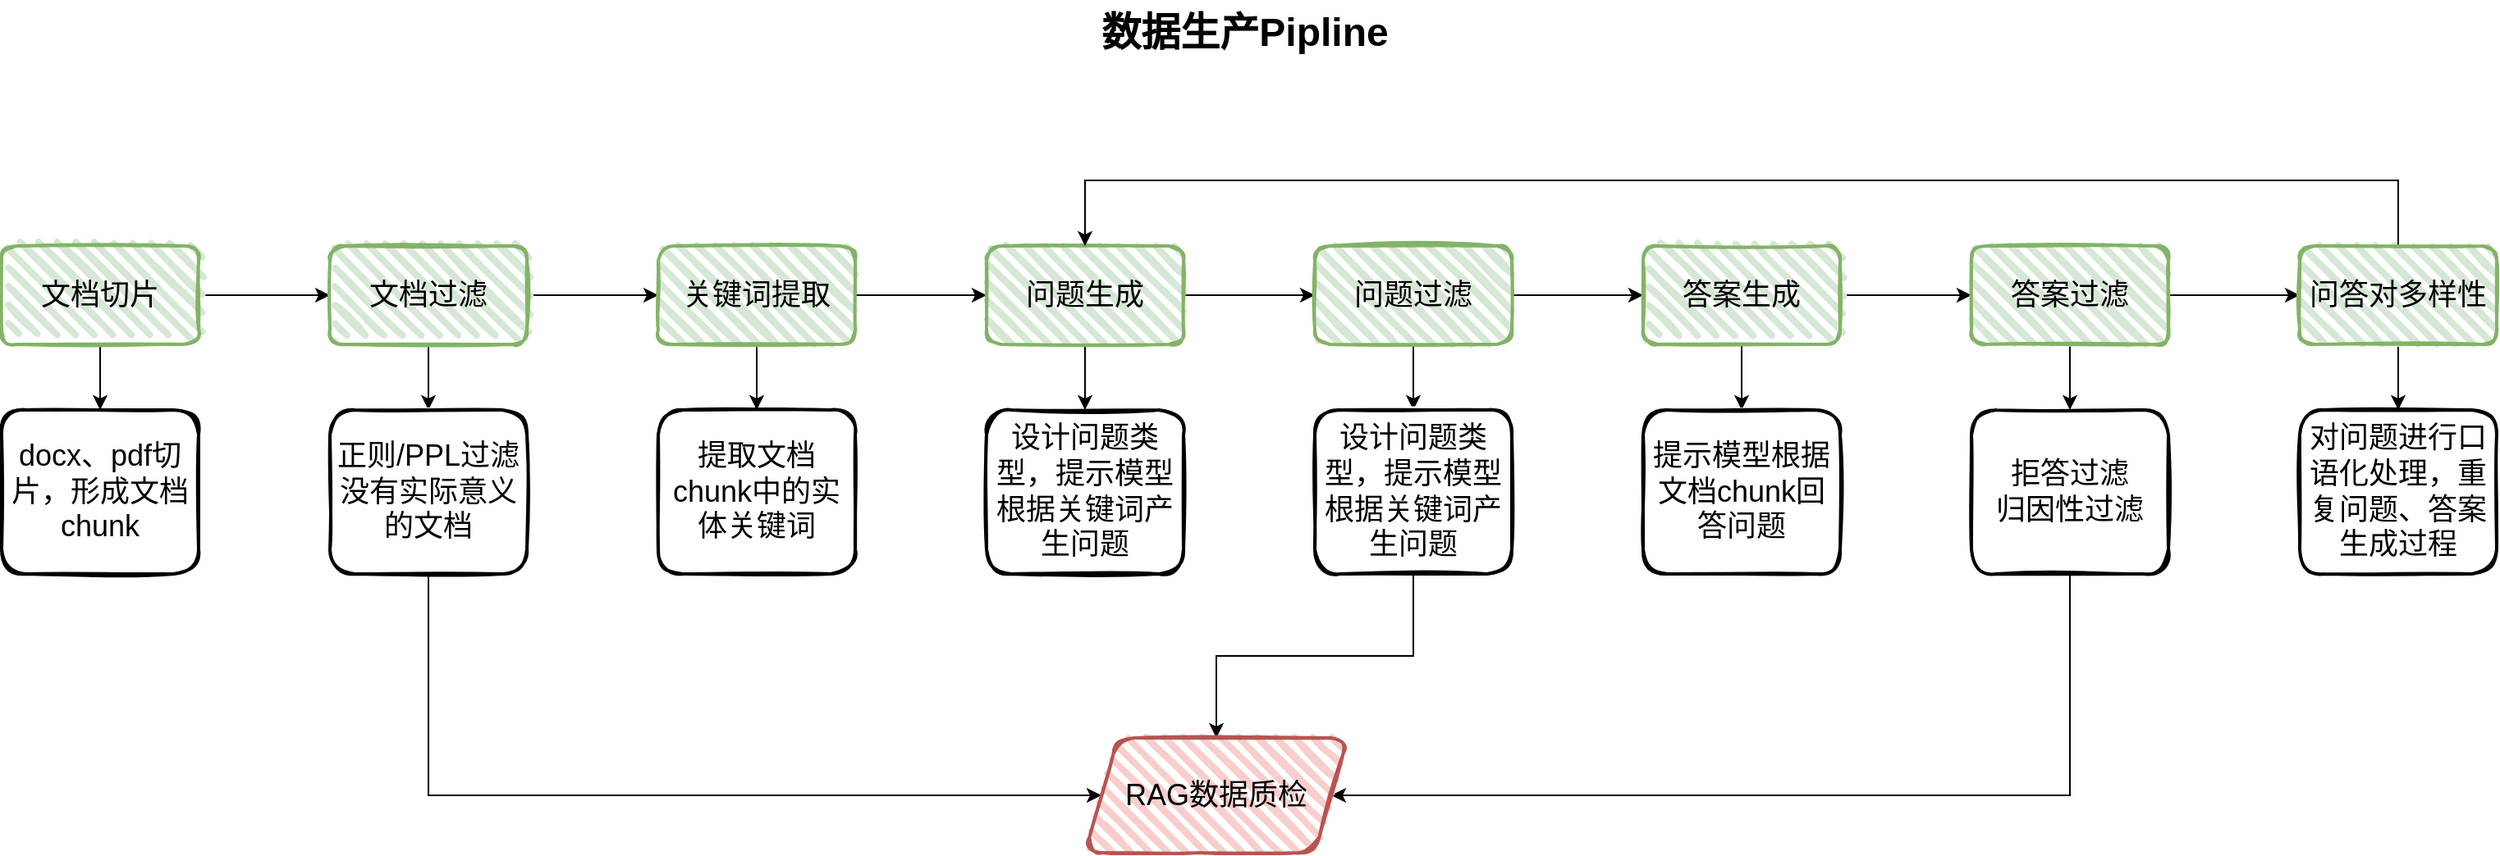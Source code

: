 <mxfile version="24.2.5" type="github">
  <diagram name="第 1 页" id="gl3o0vzwJRVeVN5r8qnD">
    <mxGraphModel dx="1307" dy="827" grid="1" gridSize="10" guides="1" tooltips="1" connect="1" arrows="1" fold="1" page="1" pageScale="1" pageWidth="827" pageHeight="1169" math="0" shadow="0">
      <root>
        <mxCell id="0" />
        <mxCell id="1" parent="0" />
        <mxCell id="4pzepJzCOBk05uDQuD7J-178" value="" style="edgeStyle=orthogonalEdgeStyle;rounded=0;orthogonalLoop=1;jettySize=auto;html=1;" edge="1" parent="1" source="4pzepJzCOBk05uDQuD7J-166" target="4pzepJzCOBk05uDQuD7J-177">
          <mxGeometry relative="1" as="geometry" />
        </mxCell>
        <mxCell id="4pzepJzCOBk05uDQuD7J-204" value="" style="edgeStyle=orthogonalEdgeStyle;rounded=0;orthogonalLoop=1;jettySize=auto;html=1;" edge="1" parent="1" source="4pzepJzCOBk05uDQuD7J-166" target="4pzepJzCOBk05uDQuD7J-203">
          <mxGeometry relative="1" as="geometry" />
        </mxCell>
        <mxCell id="4pzepJzCOBk05uDQuD7J-166" value="&lt;font style=&quot;font-size: 18px;&quot;&gt;文档切片&lt;/font&gt;" style="rounded=1;whiteSpace=wrap;html=1;strokeWidth=2;fillWeight=4;hachureGap=8;hachureAngle=45;fillColor=#d5e8d4;sketch=1;strokeColor=#82b366;" vertex="1" parent="1">
          <mxGeometry x="90" y="290" width="120" height="60" as="geometry" />
        </mxCell>
        <mxCell id="4pzepJzCOBk05uDQuD7J-180" value="" style="edgeStyle=orthogonalEdgeStyle;rounded=0;orthogonalLoop=1;jettySize=auto;html=1;" edge="1" parent="1" source="4pzepJzCOBk05uDQuD7J-177" target="4pzepJzCOBk05uDQuD7J-179">
          <mxGeometry relative="1" as="geometry" />
        </mxCell>
        <mxCell id="4pzepJzCOBk05uDQuD7J-206" style="edgeStyle=orthogonalEdgeStyle;rounded=0;orthogonalLoop=1;jettySize=auto;html=1;exitX=0.5;exitY=1;exitDx=0;exitDy=0;entryX=0.5;entryY=0;entryDx=0;entryDy=0;" edge="1" parent="1" source="4pzepJzCOBk05uDQuD7J-177" target="4pzepJzCOBk05uDQuD7J-205">
          <mxGeometry relative="1" as="geometry" />
        </mxCell>
        <mxCell id="4pzepJzCOBk05uDQuD7J-177" value="&lt;span style=&quot;font-size: 18px;&quot;&gt;文档过滤&lt;/span&gt;" style="whiteSpace=wrap;html=1;fillColor=#d5e8d4;strokeColor=#82b366;rounded=1;strokeWidth=2;fillWeight=4;hachureGap=8;hachureAngle=45;sketch=1;" vertex="1" parent="1">
          <mxGeometry x="290" y="290" width="120" height="60" as="geometry" />
        </mxCell>
        <mxCell id="4pzepJzCOBk05uDQuD7J-182" value="" style="edgeStyle=orthogonalEdgeStyle;rounded=0;orthogonalLoop=1;jettySize=auto;html=1;" edge="1" parent="1" source="4pzepJzCOBk05uDQuD7J-179" target="4pzepJzCOBk05uDQuD7J-181">
          <mxGeometry relative="1" as="geometry" />
        </mxCell>
        <mxCell id="4pzepJzCOBk05uDQuD7J-208" value="" style="edgeStyle=orthogonalEdgeStyle;rounded=0;orthogonalLoop=1;jettySize=auto;html=1;" edge="1" parent="1" source="4pzepJzCOBk05uDQuD7J-179" target="4pzepJzCOBk05uDQuD7J-207">
          <mxGeometry relative="1" as="geometry" />
        </mxCell>
        <mxCell id="4pzepJzCOBk05uDQuD7J-179" value="&lt;span style=&quot;font-size: 18px;&quot;&gt;关键词提取&lt;/span&gt;" style="whiteSpace=wrap;html=1;fillColor=#d5e8d4;strokeColor=#82b366;rounded=1;strokeWidth=2;fillWeight=4;hachureGap=8;hachureAngle=45;sketch=1;" vertex="1" parent="1">
          <mxGeometry x="490" y="290" width="120" height="60" as="geometry" />
        </mxCell>
        <mxCell id="4pzepJzCOBk05uDQuD7J-184" value="" style="edgeStyle=orthogonalEdgeStyle;rounded=0;orthogonalLoop=1;jettySize=auto;html=1;" edge="1" parent="1" source="4pzepJzCOBk05uDQuD7J-181" target="4pzepJzCOBk05uDQuD7J-183">
          <mxGeometry relative="1" as="geometry" />
        </mxCell>
        <mxCell id="4pzepJzCOBk05uDQuD7J-212" value="" style="edgeStyle=orthogonalEdgeStyle;rounded=0;orthogonalLoop=1;jettySize=auto;html=1;" edge="1" parent="1" source="4pzepJzCOBk05uDQuD7J-181" target="4pzepJzCOBk05uDQuD7J-211">
          <mxGeometry relative="1" as="geometry" />
        </mxCell>
        <mxCell id="4pzepJzCOBk05uDQuD7J-181" value="&lt;span style=&quot;font-size: 18px;&quot;&gt;问题生成&lt;/span&gt;" style="whiteSpace=wrap;html=1;fillColor=#d5e8d4;strokeColor=#82b366;rounded=1;strokeWidth=2;fillWeight=4;hachureGap=8;hachureAngle=45;sketch=1;" vertex="1" parent="1">
          <mxGeometry x="690" y="290" width="120" height="60" as="geometry" />
        </mxCell>
        <mxCell id="4pzepJzCOBk05uDQuD7J-186" value="" style="edgeStyle=orthogonalEdgeStyle;rounded=0;orthogonalLoop=1;jettySize=auto;html=1;" edge="1" parent="1" source="4pzepJzCOBk05uDQuD7J-183" target="4pzepJzCOBk05uDQuD7J-185">
          <mxGeometry relative="1" as="geometry" />
        </mxCell>
        <mxCell id="4pzepJzCOBk05uDQuD7J-240" value="" style="edgeStyle=orthogonalEdgeStyle;rounded=0;orthogonalLoop=1;jettySize=auto;html=1;" edge="1" parent="1" source="4pzepJzCOBk05uDQuD7J-183" target="4pzepJzCOBk05uDQuD7J-239">
          <mxGeometry relative="1" as="geometry" />
        </mxCell>
        <mxCell id="4pzepJzCOBk05uDQuD7J-183" value="&lt;span style=&quot;font-size: 18px;&quot;&gt;问题过滤&lt;/span&gt;" style="whiteSpace=wrap;html=1;fillColor=#d5e8d4;strokeColor=#82b366;rounded=1;strokeWidth=2;fillWeight=4;hachureGap=8;hachureAngle=45;sketch=1;" vertex="1" parent="1">
          <mxGeometry x="890" y="290" width="120" height="60" as="geometry" />
        </mxCell>
        <mxCell id="4pzepJzCOBk05uDQuD7J-188" value="" style="edgeStyle=orthogonalEdgeStyle;rounded=0;orthogonalLoop=1;jettySize=auto;html=1;" edge="1" parent="1" source="4pzepJzCOBk05uDQuD7J-185" target="4pzepJzCOBk05uDQuD7J-187">
          <mxGeometry relative="1" as="geometry" />
        </mxCell>
        <mxCell id="4pzepJzCOBk05uDQuD7J-243" value="" style="edgeStyle=orthogonalEdgeStyle;rounded=0;orthogonalLoop=1;jettySize=auto;html=1;" edge="1" parent="1" source="4pzepJzCOBk05uDQuD7J-185" target="4pzepJzCOBk05uDQuD7J-241">
          <mxGeometry relative="1" as="geometry" />
        </mxCell>
        <mxCell id="4pzepJzCOBk05uDQuD7J-185" value="&lt;span style=&quot;font-size: 18px;&quot;&gt;答案生成&lt;/span&gt;" style="whiteSpace=wrap;html=1;fillColor=#d5e8d4;strokeColor=#82b366;rounded=1;strokeWidth=2;fillWeight=4;hachureGap=8;hachureAngle=45;sketch=1;" vertex="1" parent="1">
          <mxGeometry x="1090" y="290" width="120" height="60" as="geometry" />
        </mxCell>
        <mxCell id="4pzepJzCOBk05uDQuD7J-190" value="" style="edgeStyle=orthogonalEdgeStyle;rounded=0;orthogonalLoop=1;jettySize=auto;html=1;" edge="1" parent="1" source="4pzepJzCOBk05uDQuD7J-187" target="4pzepJzCOBk05uDQuD7J-189">
          <mxGeometry relative="1" as="geometry" />
        </mxCell>
        <mxCell id="4pzepJzCOBk05uDQuD7J-245" value="" style="edgeStyle=orthogonalEdgeStyle;rounded=0;orthogonalLoop=1;jettySize=auto;html=1;" edge="1" parent="1" source="4pzepJzCOBk05uDQuD7J-187" target="4pzepJzCOBk05uDQuD7J-244">
          <mxGeometry relative="1" as="geometry" />
        </mxCell>
        <mxCell id="4pzepJzCOBk05uDQuD7J-187" value="&lt;span style=&quot;font-size: 18px;&quot;&gt;答案过滤&lt;/span&gt;" style="whiteSpace=wrap;html=1;fillColor=#d5e8d4;strokeColor=#82b366;rounded=1;strokeWidth=2;fillWeight=4;hachureGap=8;hachureAngle=45;sketch=1;" vertex="1" parent="1">
          <mxGeometry x="1290" y="290" width="120" height="60" as="geometry" />
        </mxCell>
        <mxCell id="4pzepJzCOBk05uDQuD7J-247" value="" style="edgeStyle=orthogonalEdgeStyle;rounded=0;orthogonalLoop=1;jettySize=auto;html=1;" edge="1" parent="1" source="4pzepJzCOBk05uDQuD7J-189" target="4pzepJzCOBk05uDQuD7J-246">
          <mxGeometry relative="1" as="geometry" />
        </mxCell>
        <mxCell id="4pzepJzCOBk05uDQuD7J-250" style="edgeStyle=orthogonalEdgeStyle;rounded=0;orthogonalLoop=1;jettySize=auto;html=1;entryX=0.5;entryY=0;entryDx=0;entryDy=0;" edge="1" parent="1" source="4pzepJzCOBk05uDQuD7J-189" target="4pzepJzCOBk05uDQuD7J-181">
          <mxGeometry relative="1" as="geometry">
            <Array as="points">
              <mxPoint x="1550" y="250" />
              <mxPoint x="750" y="250" />
            </Array>
          </mxGeometry>
        </mxCell>
        <mxCell id="4pzepJzCOBk05uDQuD7J-189" value="&lt;span style=&quot;font-size: 18px;&quot;&gt;问答对多样性&lt;/span&gt;" style="whiteSpace=wrap;html=1;fillColor=#d5e8d4;strokeColor=#82b366;rounded=1;strokeWidth=2;fillWeight=4;hachureGap=8;hachureAngle=45;sketch=1;" vertex="1" parent="1">
          <mxGeometry x="1490" y="290" width="120" height="60" as="geometry" />
        </mxCell>
        <mxCell id="4pzepJzCOBk05uDQuD7J-192" value="数据生产Pipline" style="text;strokeColor=none;fillColor=none;html=1;fontSize=24;fontStyle=1;verticalAlign=middle;align=center;" vertex="1" parent="1">
          <mxGeometry x="797" y="140" width="100" height="40" as="geometry" />
        </mxCell>
        <mxCell id="4pzepJzCOBk05uDQuD7J-203" value="&lt;font style=&quot;font-size: 18px;&quot;&gt;docx、pdf切片，形成文档chunk&lt;/font&gt;" style="rounded=1;whiteSpace=wrap;html=1;strokeWidth=2;fillWeight=4;hachureGap=8;hachureAngle=45;sketch=1;" vertex="1" parent="1">
          <mxGeometry x="90" y="390" width="120" height="100" as="geometry" />
        </mxCell>
        <mxCell id="4pzepJzCOBk05uDQuD7J-256" style="edgeStyle=orthogonalEdgeStyle;rounded=0;orthogonalLoop=1;jettySize=auto;html=1;entryX=0;entryY=0.5;entryDx=0;entryDy=0;" edge="1" parent="1" source="4pzepJzCOBk05uDQuD7J-205" target="4pzepJzCOBk05uDQuD7J-251">
          <mxGeometry relative="1" as="geometry">
            <Array as="points">
              <mxPoint x="350" y="625" />
            </Array>
          </mxGeometry>
        </mxCell>
        <mxCell id="4pzepJzCOBk05uDQuD7J-205" value="&lt;span style=&quot;font-size: 18px;&quot;&gt;正则/PPL过滤没有实际意义的文档&lt;/span&gt;" style="rounded=1;whiteSpace=wrap;html=1;strokeWidth=2;fillWeight=4;hachureGap=8;hachureAngle=45;sketch=1;" vertex="1" parent="1">
          <mxGeometry x="290" y="390" width="120" height="100" as="geometry" />
        </mxCell>
        <mxCell id="4pzepJzCOBk05uDQuD7J-207" value="&lt;span style=&quot;font-size: 18px;&quot;&gt;提取文档chunk中的实体关键词&lt;/span&gt;" style="rounded=1;whiteSpace=wrap;html=1;strokeWidth=2;fillWeight=4;hachureGap=8;hachureAngle=45;sketch=1;" vertex="1" parent="1">
          <mxGeometry x="490" y="390" width="120" height="100" as="geometry" />
        </mxCell>
        <mxCell id="4pzepJzCOBk05uDQuD7J-211" value="&lt;span style=&quot;font-size: 18px;&quot;&gt;设计问题类型，提示模型根据关键词产生问题&lt;/span&gt;" style="rounded=1;whiteSpace=wrap;html=1;strokeWidth=2;fillWeight=4;hachureGap=8;hachureAngle=45;sketch=1;" vertex="1" parent="1">
          <mxGeometry x="690" y="390" width="120" height="100" as="geometry" />
        </mxCell>
        <mxCell id="4pzepJzCOBk05uDQuD7J-257" style="edgeStyle=orthogonalEdgeStyle;rounded=0;orthogonalLoop=1;jettySize=auto;html=1;" edge="1" parent="1" source="4pzepJzCOBk05uDQuD7J-239" target="4pzepJzCOBk05uDQuD7J-251">
          <mxGeometry relative="1" as="geometry" />
        </mxCell>
        <mxCell id="4pzepJzCOBk05uDQuD7J-239" value="&lt;span style=&quot;font-size: 18px;&quot;&gt;设计问题类型，提示模型根据关键词产生问题&lt;/span&gt;" style="rounded=1;whiteSpace=wrap;html=1;strokeWidth=2;fillWeight=4;hachureGap=8;hachureAngle=45;sketch=1;" vertex="1" parent="1">
          <mxGeometry x="890" y="390" width="120" height="100" as="geometry" />
        </mxCell>
        <mxCell id="4pzepJzCOBk05uDQuD7J-241" value="&lt;span style=&quot;font-size: 18px;&quot;&gt;提示模型根据文档chunk回答问题&lt;/span&gt;" style="rounded=1;whiteSpace=wrap;html=1;strokeWidth=2;fillWeight=4;hachureGap=8;hachureAngle=45;sketch=1;" vertex="1" parent="1">
          <mxGeometry x="1090" y="390" width="120" height="100" as="geometry" />
        </mxCell>
        <mxCell id="4pzepJzCOBk05uDQuD7J-261" style="edgeStyle=orthogonalEdgeStyle;rounded=0;orthogonalLoop=1;jettySize=auto;html=1;entryX=1;entryY=0.5;entryDx=0;entryDy=0;" edge="1" parent="1" source="4pzepJzCOBk05uDQuD7J-244" target="4pzepJzCOBk05uDQuD7J-251">
          <mxGeometry relative="1" as="geometry">
            <Array as="points">
              <mxPoint x="1350" y="625" />
            </Array>
          </mxGeometry>
        </mxCell>
        <mxCell id="4pzepJzCOBk05uDQuD7J-244" value="&lt;span style=&quot;font-size: 18px;&quot;&gt;拒答过滤&lt;/span&gt;&lt;div&gt;&lt;span style=&quot;font-size: 18px;&quot;&gt;归因性过滤&lt;/span&gt;&lt;/div&gt;" style="rounded=1;whiteSpace=wrap;html=1;strokeWidth=2;fillWeight=4;hachureGap=8;hachureAngle=45;sketch=1;" vertex="1" parent="1">
          <mxGeometry x="1290" y="390" width="120" height="100" as="geometry" />
        </mxCell>
        <mxCell id="4pzepJzCOBk05uDQuD7J-246" value="&lt;span style=&quot;font-size: 18px;&quot;&gt;对问题进行口语化处理，重复问题、答案生成过程&lt;/span&gt;" style="rounded=1;whiteSpace=wrap;html=1;strokeWidth=2;fillWeight=4;hachureGap=8;hachureAngle=45;sketch=1;" vertex="1" parent="1">
          <mxGeometry x="1490" y="390" width="120" height="100" as="geometry" />
        </mxCell>
        <mxCell id="4pzepJzCOBk05uDQuD7J-251" value="&lt;span style=&quot;font-size: 18px;&quot;&gt;RAG数据质检&lt;/span&gt;" style="shape=parallelogram;perimeter=parallelogramPerimeter;whiteSpace=wrap;html=1;fixedSize=1;rounded=1;strokeWidth=2;fillWeight=4;hachureGap=8;hachureAngle=45;sketch=1;fillColor=#f8cecc;strokeColor=#b85450;" vertex="1" parent="1">
          <mxGeometry x="750" y="590" width="160" height="70" as="geometry" />
        </mxCell>
      </root>
    </mxGraphModel>
  </diagram>
</mxfile>
